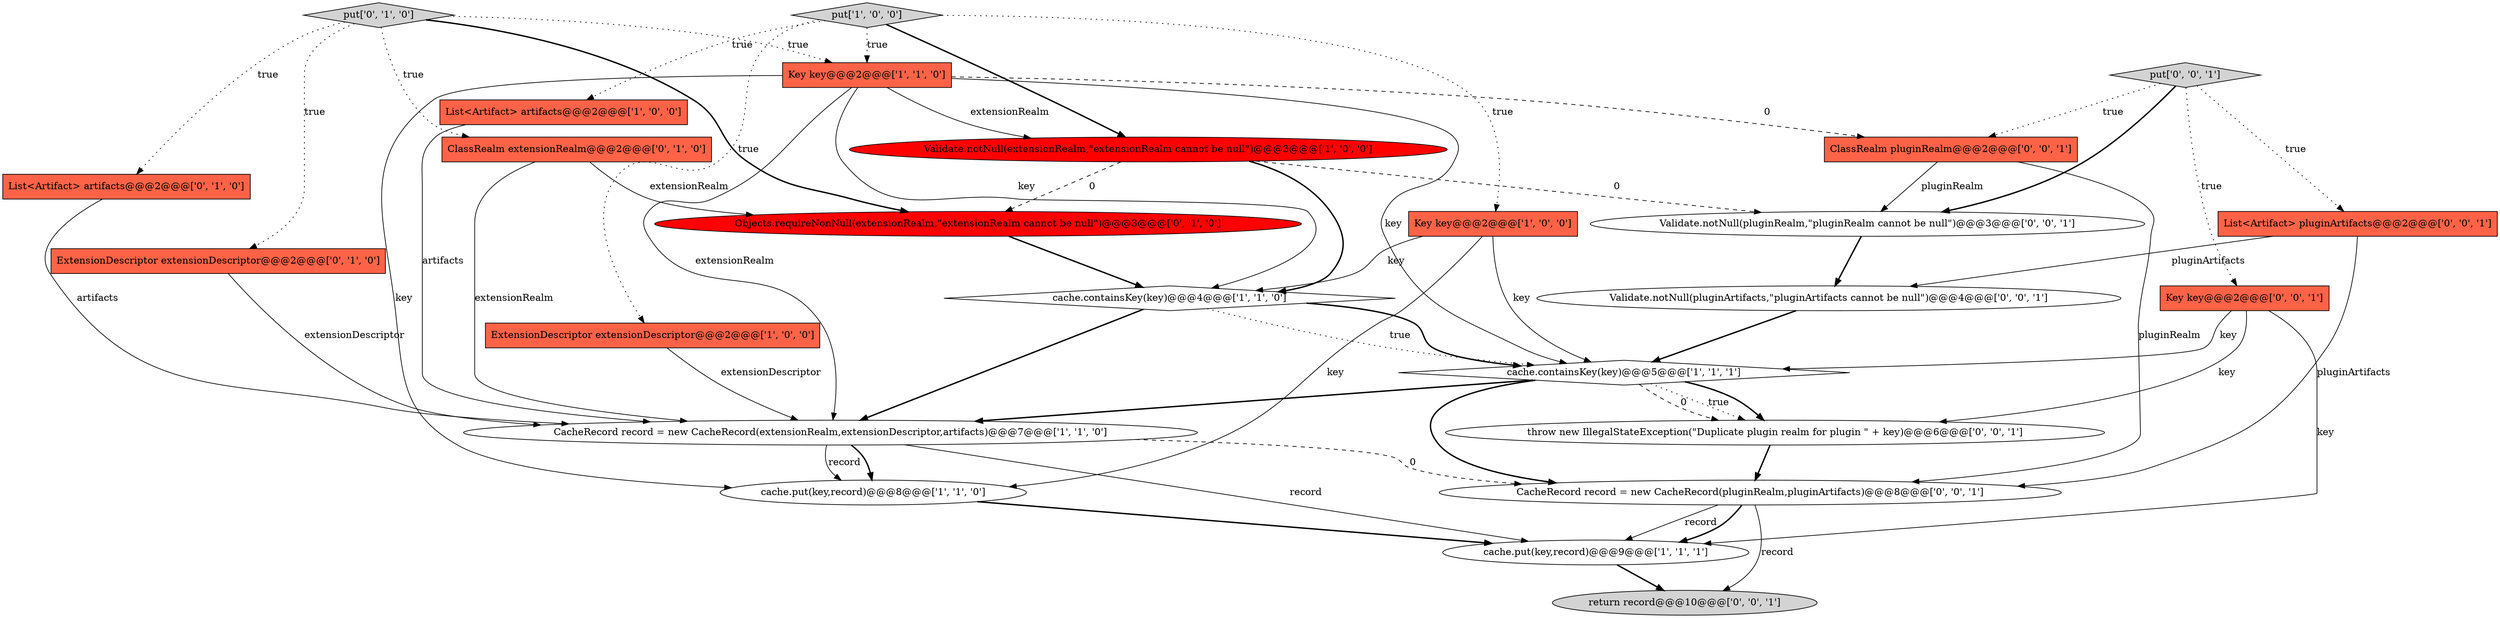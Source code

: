 digraph {
0 [style = filled, label = "List<Artifact> artifacts@@@2@@@['1', '0', '0']", fillcolor = tomato, shape = box image = "AAA0AAABBB1BBB"];
19 [style = filled, label = "Key key@@@2@@@['0', '0', '1']", fillcolor = tomato, shape = box image = "AAA0AAABBB3BBB"];
12 [style = filled, label = "List<Artifact> artifacts@@@2@@@['0', '1', '0']", fillcolor = tomato, shape = box image = "AAA0AAABBB2BBB"];
10 [style = filled, label = "put['1', '0', '0']", fillcolor = lightgray, shape = diamond image = "AAA0AAABBB1BBB"];
6 [style = filled, label = "ExtensionDescriptor extensionDescriptor@@@2@@@['1', '0', '0']", fillcolor = tomato, shape = box image = "AAA0AAABBB1BBB"];
1 [style = filled, label = "Key key@@@2@@@['1', '0', '0']", fillcolor = tomato, shape = box image = "AAA0AAABBB1BBB"];
11 [style = filled, label = "Objects.requireNonNull(extensionRealm,\"extensionRealm cannot be null\")@@@3@@@['0', '1', '0']", fillcolor = red, shape = ellipse image = "AAA1AAABBB2BBB"];
5 [style = filled, label = "CacheRecord record = new CacheRecord(extensionRealm,extensionDescriptor,artifacts)@@@7@@@['1', '1', '0']", fillcolor = white, shape = ellipse image = "AAA0AAABBB1BBB"];
13 [style = filled, label = "ExtensionDescriptor extensionDescriptor@@@2@@@['0', '1', '0']", fillcolor = tomato, shape = box image = "AAA0AAABBB2BBB"];
16 [style = filled, label = "Validate.notNull(pluginArtifacts,\"pluginArtifacts cannot be null\")@@@4@@@['0', '0', '1']", fillcolor = white, shape = ellipse image = "AAA0AAABBB3BBB"];
22 [style = filled, label = "throw new IllegalStateException(\"Duplicate plugin realm for plugin \" + key)@@@6@@@['0', '0', '1']", fillcolor = white, shape = ellipse image = "AAA0AAABBB3BBB"];
7 [style = filled, label = "Key key@@@2@@@['1', '1', '0']", fillcolor = tomato, shape = box image = "AAA0AAABBB1BBB"];
9 [style = filled, label = "cache.put(key,record)@@@9@@@['1', '1', '1']", fillcolor = white, shape = ellipse image = "AAA0AAABBB1BBB"];
3 [style = filled, label = "cache.put(key,record)@@@8@@@['1', '1', '0']", fillcolor = white, shape = ellipse image = "AAA0AAABBB1BBB"];
24 [style = filled, label = "put['0', '0', '1']", fillcolor = lightgray, shape = diamond image = "AAA0AAABBB3BBB"];
23 [style = filled, label = "Validate.notNull(pluginRealm,\"pluginRealm cannot be null\")@@@3@@@['0', '0', '1']", fillcolor = white, shape = ellipse image = "AAA0AAABBB3BBB"];
15 [style = filled, label = "put['0', '1', '0']", fillcolor = lightgray, shape = diamond image = "AAA0AAABBB2BBB"];
14 [style = filled, label = "ClassRealm extensionRealm@@@2@@@['0', '1', '0']", fillcolor = tomato, shape = box image = "AAA0AAABBB2BBB"];
8 [style = filled, label = "Validate.notNull(extensionRealm,\"extensionRealm cannot be null\")@@@3@@@['1', '0', '0']", fillcolor = red, shape = ellipse image = "AAA1AAABBB1BBB"];
18 [style = filled, label = "List<Artifact> pluginArtifacts@@@2@@@['0', '0', '1']", fillcolor = tomato, shape = box image = "AAA0AAABBB3BBB"];
4 [style = filled, label = "cache.containsKey(key)@@@4@@@['1', '1', '0']", fillcolor = white, shape = diamond image = "AAA0AAABBB1BBB"];
21 [style = filled, label = "CacheRecord record = new CacheRecord(pluginRealm,pluginArtifacts)@@@8@@@['0', '0', '1']", fillcolor = white, shape = ellipse image = "AAA0AAABBB3BBB"];
20 [style = filled, label = "ClassRealm pluginRealm@@@2@@@['0', '0', '1']", fillcolor = tomato, shape = box image = "AAA0AAABBB3BBB"];
2 [style = filled, label = "cache.containsKey(key)@@@5@@@['1', '1', '1']", fillcolor = white, shape = diamond image = "AAA0AAABBB1BBB"];
17 [style = filled, label = "return record@@@10@@@['0', '0', '1']", fillcolor = lightgray, shape = ellipse image = "AAA0AAABBB3BBB"];
0->5 [style = solid, label="artifacts"];
5->3 [style = bold, label=""];
23->16 [style = bold, label=""];
2->5 [style = bold, label=""];
10->6 [style = dotted, label="true"];
2->22 [style = dotted, label="true"];
13->5 [style = solid, label="extensionDescriptor"];
11->4 [style = bold, label=""];
7->8 [style = solid, label="extensionRealm"];
8->23 [style = dashed, label="0"];
20->23 [style = solid, label="pluginRealm"];
18->21 [style = solid, label="pluginArtifacts"];
22->21 [style = bold, label=""];
7->20 [style = dashed, label="0"];
24->18 [style = dotted, label="true"];
9->17 [style = bold, label=""];
4->2 [style = bold, label=""];
21->9 [style = solid, label="record"];
19->9 [style = solid, label="key"];
16->2 [style = bold, label=""];
15->7 [style = dotted, label="true"];
15->14 [style = dotted, label="true"];
1->2 [style = solid, label="key"];
7->5 [style = solid, label="extensionRealm"];
5->3 [style = solid, label="record"];
7->3 [style = solid, label="key"];
12->5 [style = solid, label="artifacts"];
15->13 [style = dotted, label="true"];
19->2 [style = solid, label="key"];
3->9 [style = bold, label=""];
20->21 [style = solid, label="pluginRealm"];
21->9 [style = bold, label=""];
7->2 [style = solid, label="key"];
14->5 [style = solid, label="extensionRealm"];
15->11 [style = bold, label=""];
5->9 [style = solid, label="record"];
10->8 [style = bold, label=""];
2->21 [style = bold, label=""];
24->20 [style = dotted, label="true"];
1->3 [style = solid, label="key"];
7->4 [style = solid, label="key"];
15->12 [style = dotted, label="true"];
5->21 [style = dashed, label="0"];
10->7 [style = dotted, label="true"];
1->4 [style = solid, label="key"];
10->0 [style = dotted, label="true"];
24->19 [style = dotted, label="true"];
10->1 [style = dotted, label="true"];
8->4 [style = bold, label=""];
8->11 [style = dashed, label="0"];
2->22 [style = bold, label=""];
2->22 [style = dashed, label="0"];
14->11 [style = solid, label="extensionRealm"];
4->5 [style = bold, label=""];
6->5 [style = solid, label="extensionDescriptor"];
4->2 [style = dotted, label="true"];
19->22 [style = solid, label="key"];
21->17 [style = solid, label="record"];
18->16 [style = solid, label="pluginArtifacts"];
24->23 [style = bold, label=""];
}
